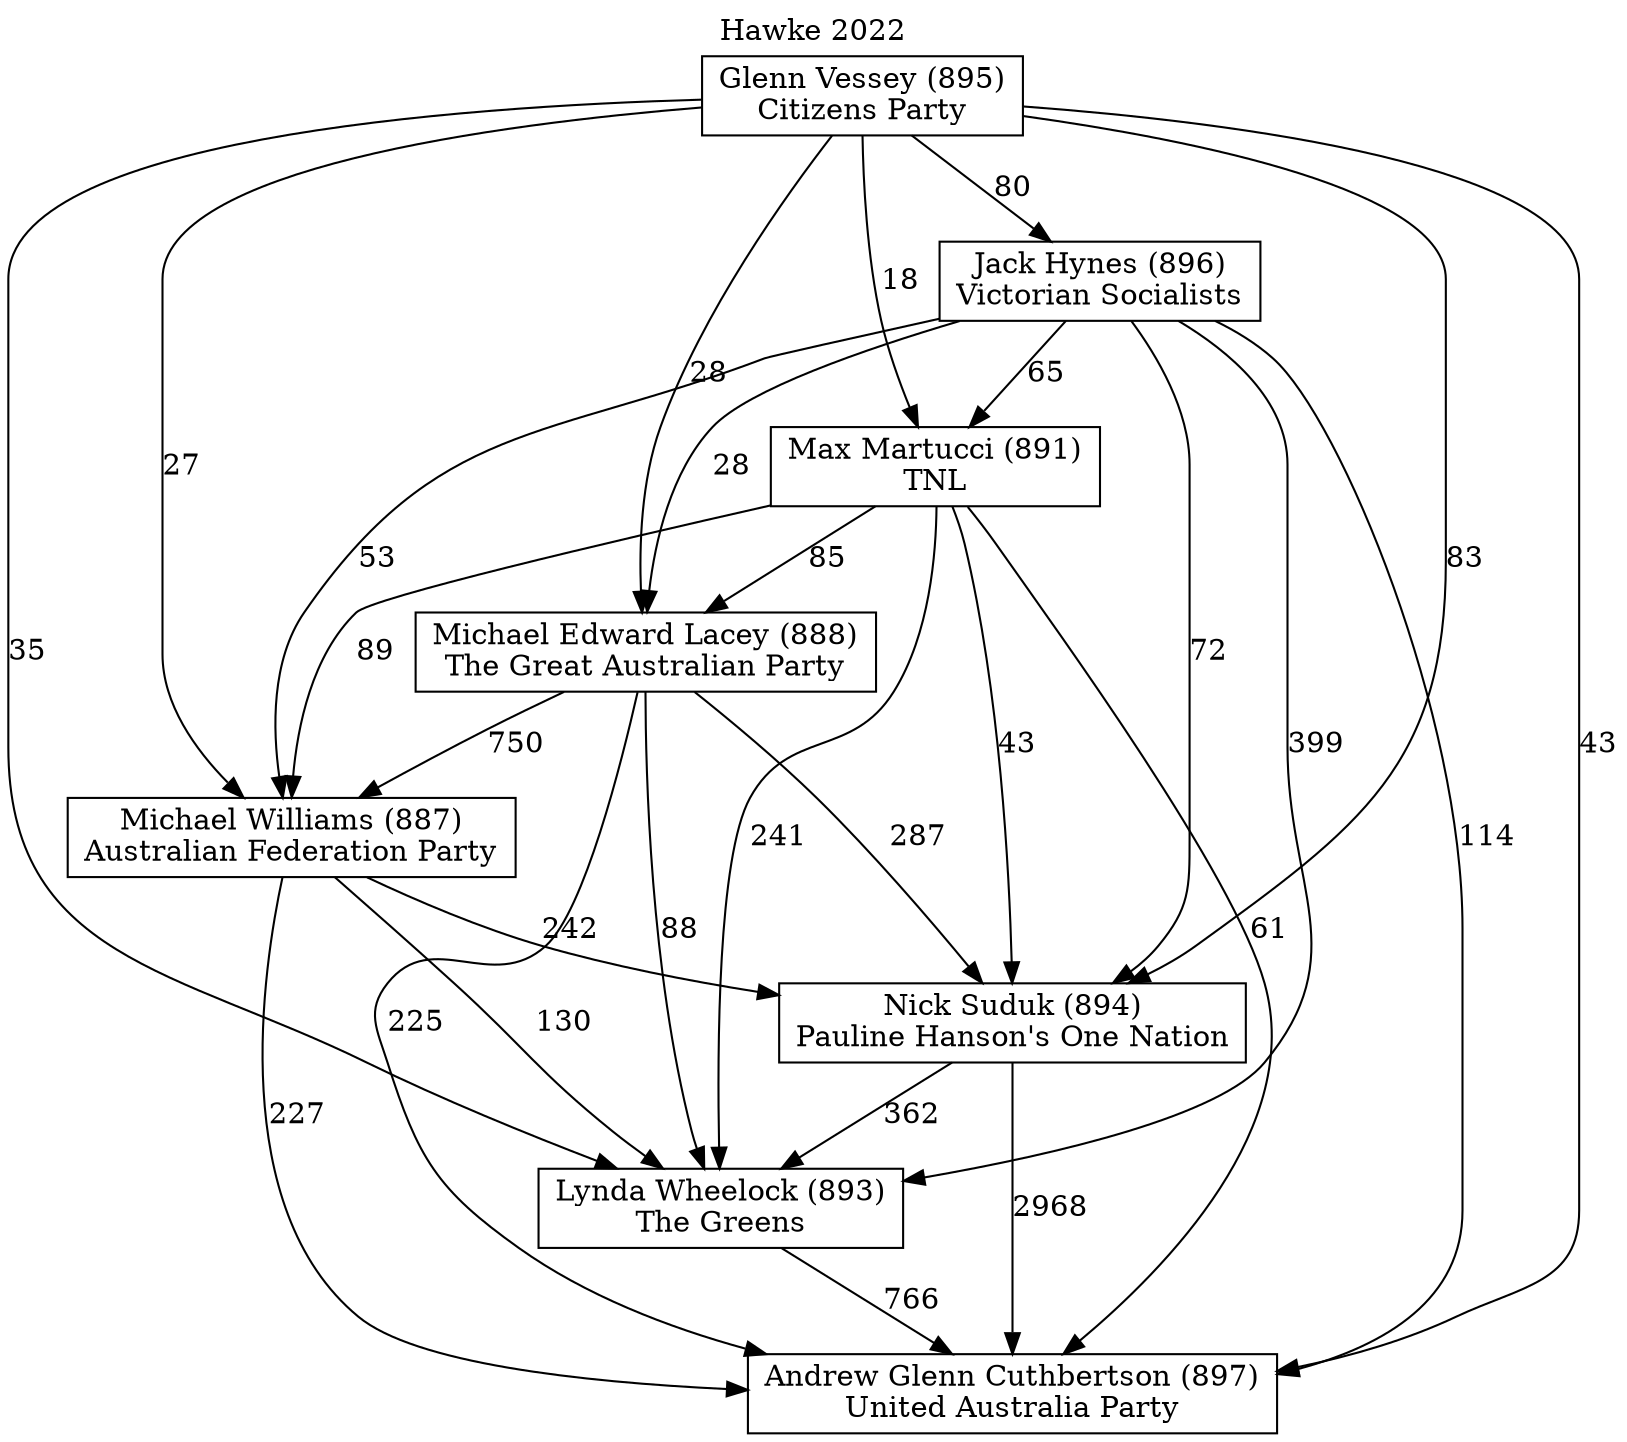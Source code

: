 // House preference flow
digraph "Andrew Glenn Cuthbertson (897)_Hawke_2022" {
	graph [label="Hawke 2022" labelloc=t mclimit=10]
	node [shape=box]
	"Andrew Glenn Cuthbertson (897)" [label="Andrew Glenn Cuthbertson (897)
United Australia Party"]
	"Lynda Wheelock (893)" [label="Lynda Wheelock (893)
The Greens"]
	"Nick Suduk (894)" [label="Nick Suduk (894)
Pauline Hanson's One Nation"]
	"Michael Williams (887)" [label="Michael Williams (887)
Australian Federation Party"]
	"Michael Edward Lacey (888)" [label="Michael Edward Lacey (888)
The Great Australian Party"]
	"Max Martucci (891)" [label="Max Martucci (891)
TNL"]
	"Jack Hynes (896)" [label="Jack Hynes (896)
Victorian Socialists"]
	"Glenn Vessey (895)" [label="Glenn Vessey (895)
Citizens Party"]
	"Lynda Wheelock (893)" -> "Andrew Glenn Cuthbertson (897)" [label=766]
	"Nick Suduk (894)" -> "Lynda Wheelock (893)" [label=362]
	"Michael Williams (887)" -> "Nick Suduk (894)" [label=242]
	"Michael Edward Lacey (888)" -> "Michael Williams (887)" [label=750]
	"Max Martucci (891)" -> "Michael Edward Lacey (888)" [label=85]
	"Jack Hynes (896)" -> "Max Martucci (891)" [label=65]
	"Glenn Vessey (895)" -> "Jack Hynes (896)" [label=80]
	"Nick Suduk (894)" -> "Andrew Glenn Cuthbertson (897)" [label=2968]
	"Michael Williams (887)" -> "Andrew Glenn Cuthbertson (897)" [label=227]
	"Michael Edward Lacey (888)" -> "Andrew Glenn Cuthbertson (897)" [label=225]
	"Max Martucci (891)" -> "Andrew Glenn Cuthbertson (897)" [label=61]
	"Jack Hynes (896)" -> "Andrew Glenn Cuthbertson (897)" [label=114]
	"Glenn Vessey (895)" -> "Andrew Glenn Cuthbertson (897)" [label=43]
	"Glenn Vessey (895)" -> "Max Martucci (891)" [label=18]
	"Jack Hynes (896)" -> "Michael Edward Lacey (888)" [label=28]
	"Glenn Vessey (895)" -> "Michael Edward Lacey (888)" [label=28]
	"Max Martucci (891)" -> "Michael Williams (887)" [label=89]
	"Jack Hynes (896)" -> "Michael Williams (887)" [label=53]
	"Glenn Vessey (895)" -> "Michael Williams (887)" [label=27]
	"Michael Edward Lacey (888)" -> "Nick Suduk (894)" [label=287]
	"Max Martucci (891)" -> "Nick Suduk (894)" [label=43]
	"Jack Hynes (896)" -> "Nick Suduk (894)" [label=72]
	"Glenn Vessey (895)" -> "Nick Suduk (894)" [label=83]
	"Michael Williams (887)" -> "Lynda Wheelock (893)" [label=130]
	"Michael Edward Lacey (888)" -> "Lynda Wheelock (893)" [label=88]
	"Max Martucci (891)" -> "Lynda Wheelock (893)" [label=241]
	"Jack Hynes (896)" -> "Lynda Wheelock (893)" [label=399]
	"Glenn Vessey (895)" -> "Lynda Wheelock (893)" [label=35]
}
